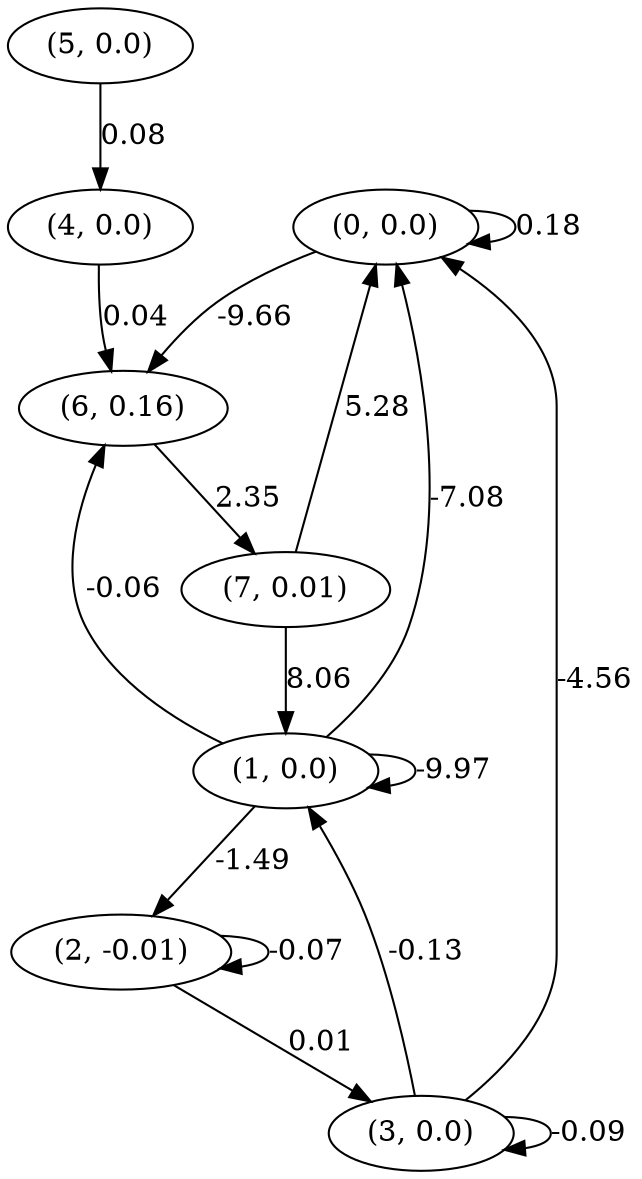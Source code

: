 digraph {
    0 [ label = "(0, 0.0)" ]
    1 [ label = "(1, 0.0)" ]
    2 [ label = "(2, -0.01)" ]
    3 [ label = "(3, 0.0)" ]
    4 [ label = "(4, 0.0)" ]
    5 [ label = "(5, 0.0)" ]
    6 [ label = "(6, 0.16)" ]
    7 [ label = "(7, 0.01)" ]
    0 -> 0 [ label = "0.18" ]
    1 -> 1 [ label = "-9.97" ]
    2 -> 2 [ label = "-0.07" ]
    3 -> 3 [ label = "-0.09" ]
    1 -> 0 [ label = "-7.08" ]
    3 -> 0 [ label = "-4.56" ]
    7 -> 0 [ label = "5.28" ]
    3 -> 1 [ label = "-0.13" ]
    7 -> 1 [ label = "8.06" ]
    1 -> 2 [ label = "-1.49" ]
    2 -> 3 [ label = "0.01" ]
    5 -> 4 [ label = "0.08" ]
    0 -> 6 [ label = "-9.66" ]
    1 -> 6 [ label = "-0.06" ]
    4 -> 6 [ label = "0.04" ]
    6 -> 7 [ label = "2.35" ]
}

